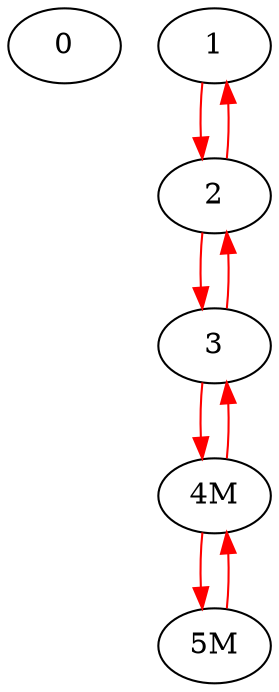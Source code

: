 Digraph G {
0;
edge [color=red];
1->2;
edge [color=black];
edge [color=red];
2->1;
edge [color=black];
edge [color=red];
2->3;
edge [color=black];
edge [color=red];
3->2;
edge [color=black];
edge [color=red];
3->"4M";
edge [color=black];
edge [color=red];
"4M"->3;
edge [color=black];
edge [color=red];
"4M"->"5M";
edge [color=black];
edge [color=red];
"5M"->"4M";
edge [color=black];
}
